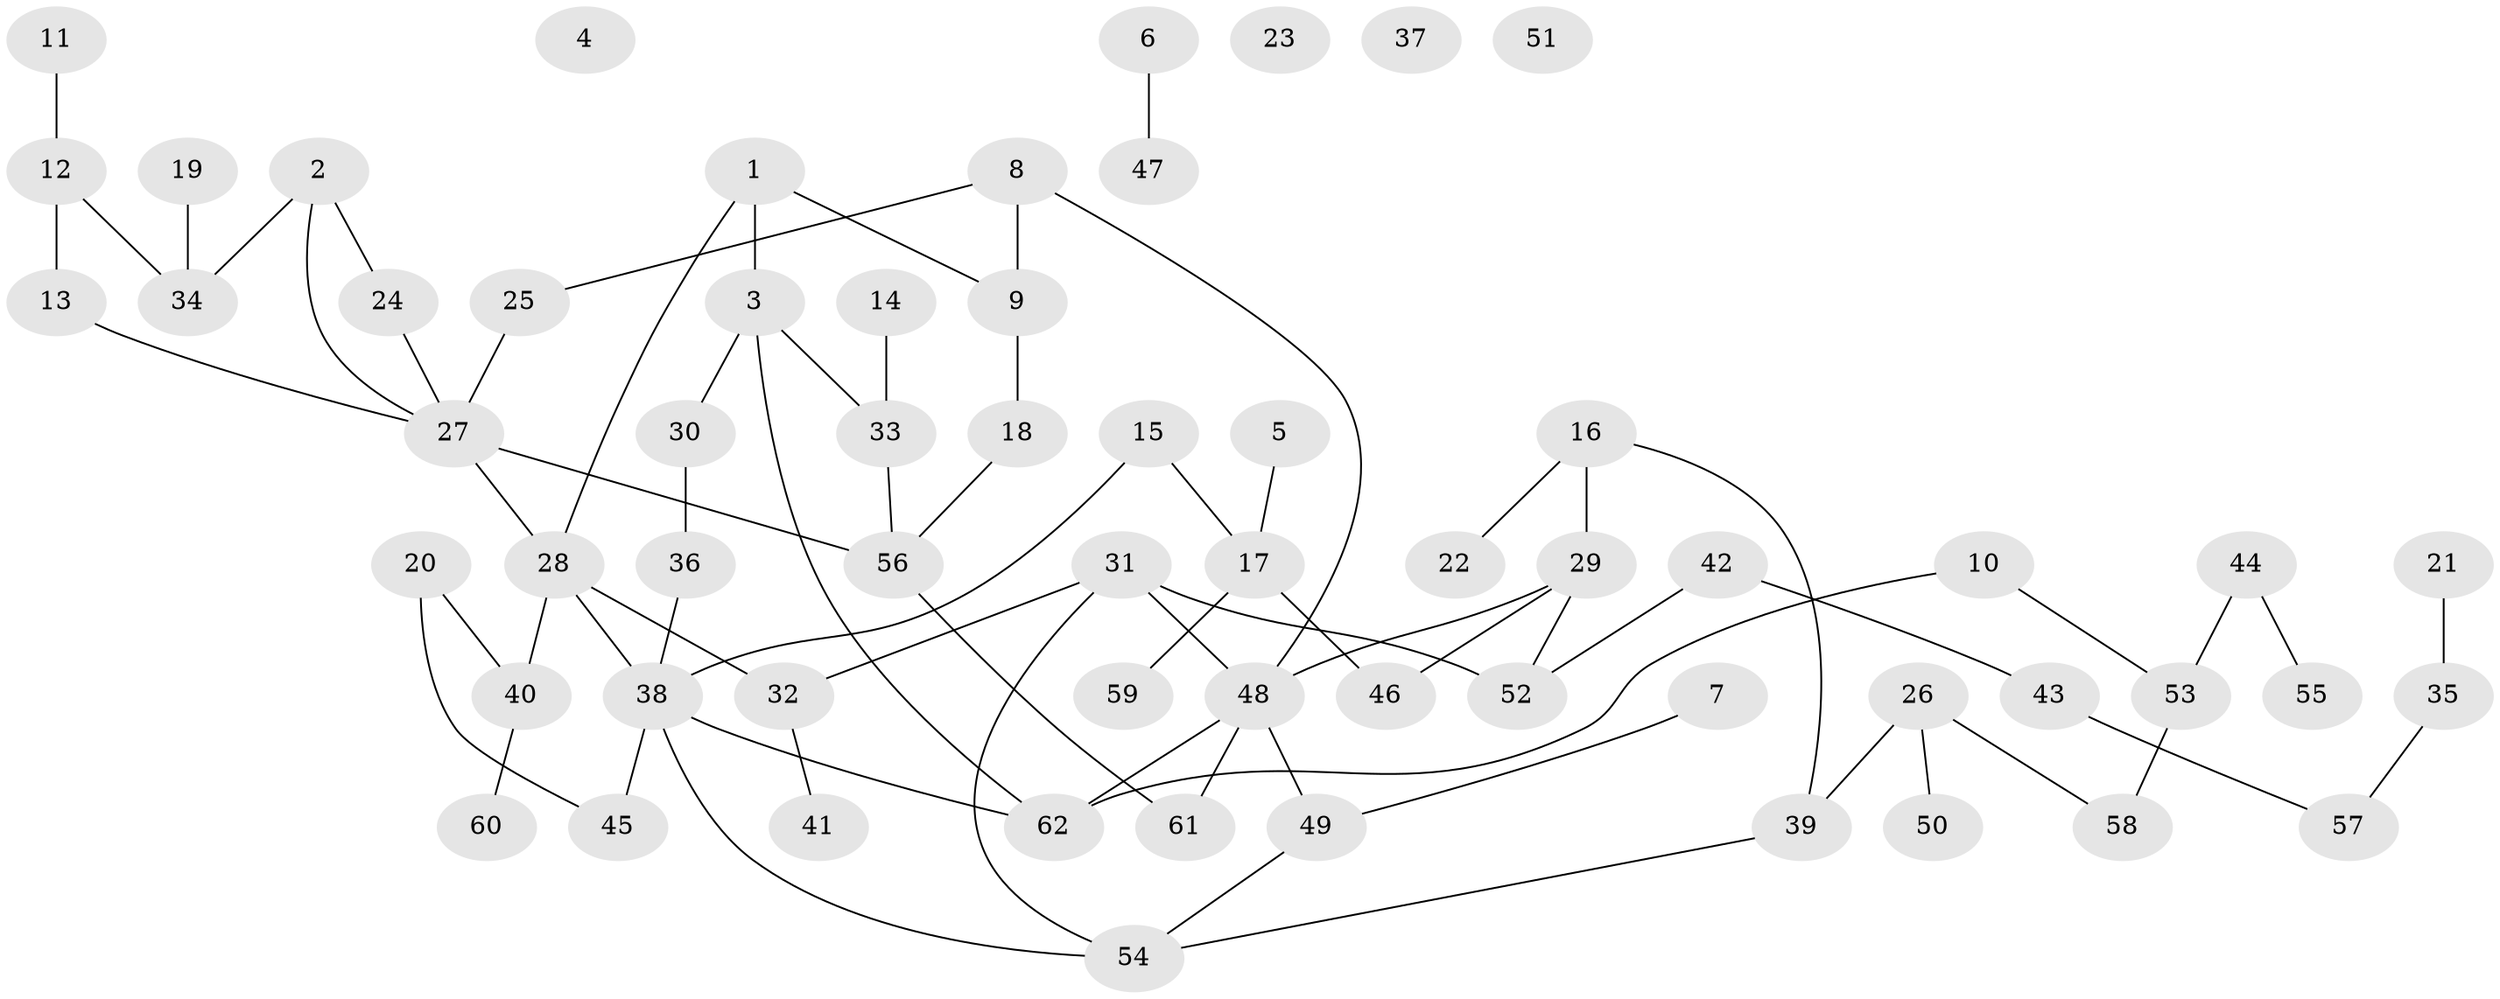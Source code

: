 // coarse degree distribution, {4: 0.06451612903225806, 9: 0.06451612903225806, 0: 0.16129032258064516, 1: 0.2903225806451613, 2: 0.25806451612903225, 3: 0.06451612903225806, 6: 0.06451612903225806, 5: 0.03225806451612903}
// Generated by graph-tools (version 1.1) at 2025/16/03/04/25 18:16:38]
// undirected, 62 vertices, 73 edges
graph export_dot {
graph [start="1"]
  node [color=gray90,style=filled];
  1;
  2;
  3;
  4;
  5;
  6;
  7;
  8;
  9;
  10;
  11;
  12;
  13;
  14;
  15;
  16;
  17;
  18;
  19;
  20;
  21;
  22;
  23;
  24;
  25;
  26;
  27;
  28;
  29;
  30;
  31;
  32;
  33;
  34;
  35;
  36;
  37;
  38;
  39;
  40;
  41;
  42;
  43;
  44;
  45;
  46;
  47;
  48;
  49;
  50;
  51;
  52;
  53;
  54;
  55;
  56;
  57;
  58;
  59;
  60;
  61;
  62;
  1 -- 3;
  1 -- 9;
  1 -- 28;
  2 -- 24;
  2 -- 27;
  2 -- 34;
  3 -- 30;
  3 -- 33;
  3 -- 62;
  5 -- 17;
  6 -- 47;
  7 -- 49;
  8 -- 9;
  8 -- 25;
  8 -- 48;
  9 -- 18;
  10 -- 53;
  10 -- 62;
  11 -- 12;
  12 -- 13;
  12 -- 34;
  13 -- 27;
  14 -- 33;
  15 -- 17;
  15 -- 38;
  16 -- 22;
  16 -- 29;
  16 -- 39;
  17 -- 46;
  17 -- 59;
  18 -- 56;
  19 -- 34;
  20 -- 40;
  20 -- 45;
  21 -- 35;
  24 -- 27;
  25 -- 27;
  26 -- 39;
  26 -- 50;
  26 -- 58;
  27 -- 28;
  27 -- 56;
  28 -- 32;
  28 -- 38;
  28 -- 40;
  29 -- 46;
  29 -- 48;
  29 -- 52;
  30 -- 36;
  31 -- 32;
  31 -- 48;
  31 -- 52;
  31 -- 54;
  32 -- 41;
  33 -- 56;
  35 -- 57;
  36 -- 38;
  38 -- 45;
  38 -- 54;
  38 -- 62;
  39 -- 54;
  40 -- 60;
  42 -- 43;
  42 -- 52;
  43 -- 57;
  44 -- 53;
  44 -- 55;
  48 -- 49;
  48 -- 61;
  48 -- 62;
  49 -- 54;
  53 -- 58;
  56 -- 61;
}
